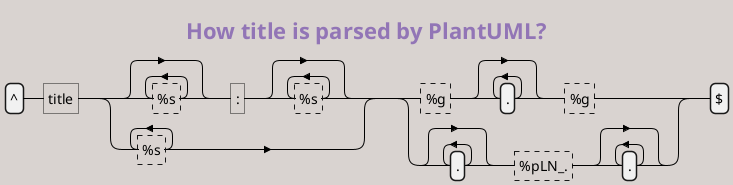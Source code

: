 ' Do not edit
' Theme Gallery
' autogenerated by script
'
@startregex
!theme mimeograph
title How title is parsed by PlantUML?
^title(?:[%s]*:[%s]*|[%s]+)(?:(?:[%g](.*)[%g])|(?:(.*[%pLN_.].*)))$
@endregex
